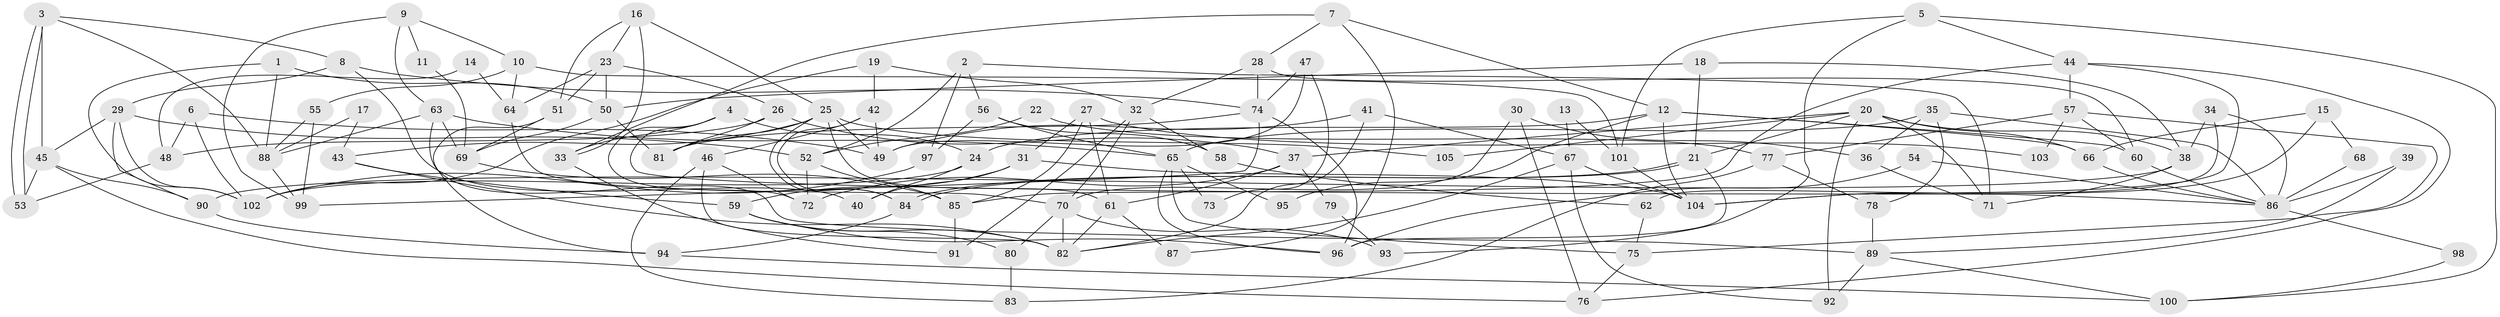 // coarse degree distribution, {3: 0.15625, 9: 0.0625, 8: 0.15625, 4: 0.0625, 13: 0.09375, 2: 0.15625, 15: 0.03125, 11: 0.0625, 5: 0.09375, 12: 0.03125, 6: 0.03125, 7: 0.0625}
// Generated by graph-tools (version 1.1) at 2025/18/03/04/25 18:18:54]
// undirected, 105 vertices, 210 edges
graph export_dot {
graph [start="1"]
  node [color=gray90,style=filled];
  1;
  2;
  3;
  4;
  5;
  6;
  7;
  8;
  9;
  10;
  11;
  12;
  13;
  14;
  15;
  16;
  17;
  18;
  19;
  20;
  21;
  22;
  23;
  24;
  25;
  26;
  27;
  28;
  29;
  30;
  31;
  32;
  33;
  34;
  35;
  36;
  37;
  38;
  39;
  40;
  41;
  42;
  43;
  44;
  45;
  46;
  47;
  48;
  49;
  50;
  51;
  52;
  53;
  54;
  55;
  56;
  57;
  58;
  59;
  60;
  61;
  62;
  63;
  64;
  65;
  66;
  67;
  68;
  69;
  70;
  71;
  72;
  73;
  74;
  75;
  76;
  77;
  78;
  79;
  80;
  81;
  82;
  83;
  84;
  85;
  86;
  87;
  88;
  89;
  90;
  91;
  92;
  93;
  94;
  95;
  96;
  97;
  98;
  99;
  100;
  101;
  102;
  103;
  104;
  105;
  1 -- 50;
  1 -- 88;
  1 -- 102;
  2 -- 52;
  2 -- 71;
  2 -- 56;
  2 -- 97;
  3 -- 53;
  3 -- 53;
  3 -- 88;
  3 -- 8;
  3 -- 45;
  4 -- 24;
  4 -- 86;
  4 -- 33;
  4 -- 72;
  5 -- 100;
  5 -- 44;
  5 -- 93;
  5 -- 101;
  6 -- 102;
  6 -- 49;
  6 -- 48;
  7 -- 33;
  7 -- 28;
  7 -- 12;
  7 -- 87;
  8 -- 40;
  8 -- 29;
  8 -- 74;
  9 -- 99;
  9 -- 63;
  9 -- 10;
  9 -- 11;
  10 -- 64;
  10 -- 55;
  10 -- 101;
  11 -- 69;
  12 -- 104;
  12 -- 24;
  12 -- 60;
  12 -- 66;
  12 -- 95;
  13 -- 67;
  13 -- 101;
  14 -- 48;
  14 -- 64;
  15 -- 104;
  15 -- 66;
  15 -- 68;
  16 -- 33;
  16 -- 23;
  16 -- 25;
  16 -- 51;
  17 -- 88;
  17 -- 43;
  18 -- 38;
  18 -- 50;
  18 -- 21;
  19 -- 102;
  19 -- 32;
  19 -- 42;
  20 -- 92;
  20 -- 21;
  20 -- 37;
  20 -- 38;
  20 -- 66;
  20 -- 71;
  20 -- 105;
  21 -- 84;
  21 -- 84;
  21 -- 96;
  22 -- 77;
  22 -- 52;
  23 -- 26;
  23 -- 51;
  23 -- 50;
  23 -- 64;
  24 -- 102;
  24 -- 40;
  25 -- 81;
  25 -- 43;
  25 -- 49;
  25 -- 61;
  25 -- 84;
  25 -- 105;
  26 -- 48;
  26 -- 37;
  26 -- 81;
  27 -- 85;
  27 -- 61;
  27 -- 31;
  27 -- 103;
  28 -- 32;
  28 -- 74;
  28 -- 60;
  29 -- 52;
  29 -- 45;
  29 -- 90;
  29 -- 102;
  30 -- 76;
  30 -- 36;
  30 -- 70;
  31 -- 104;
  31 -- 40;
  31 -- 59;
  32 -- 70;
  32 -- 58;
  32 -- 91;
  33 -- 91;
  34 -- 38;
  34 -- 86;
  34 -- 62;
  35 -- 65;
  35 -- 86;
  35 -- 36;
  35 -- 78;
  36 -- 71;
  37 -- 61;
  37 -- 72;
  37 -- 79;
  38 -- 90;
  38 -- 71;
  39 -- 89;
  39 -- 86;
  41 -- 82;
  41 -- 49;
  41 -- 67;
  42 -- 84;
  42 -- 46;
  42 -- 49;
  43 -- 59;
  43 -- 82;
  44 -- 57;
  44 -- 104;
  44 -- 76;
  44 -- 85;
  45 -- 53;
  45 -- 76;
  45 -- 90;
  46 -- 72;
  46 -- 82;
  46 -- 83;
  47 -- 49;
  47 -- 74;
  47 -- 73;
  48 -- 53;
  50 -- 81;
  50 -- 69;
  51 -- 94;
  51 -- 69;
  52 -- 85;
  52 -- 72;
  54 -- 86;
  54 -- 96;
  55 -- 99;
  55 -- 88;
  56 -- 97;
  56 -- 58;
  56 -- 65;
  57 -- 75;
  57 -- 60;
  57 -- 77;
  57 -- 103;
  58 -- 62;
  59 -- 82;
  59 -- 80;
  59 -- 96;
  60 -- 86;
  61 -- 82;
  61 -- 87;
  62 -- 75;
  63 -- 69;
  63 -- 65;
  63 -- 88;
  63 -- 89;
  64 -- 70;
  65 -- 96;
  65 -- 73;
  65 -- 75;
  65 -- 95;
  66 -- 86;
  67 -- 82;
  67 -- 92;
  67 -- 104;
  68 -- 86;
  69 -- 85;
  70 -- 82;
  70 -- 80;
  70 -- 93;
  74 -- 96;
  74 -- 81;
  74 -- 99;
  75 -- 76;
  77 -- 83;
  77 -- 78;
  78 -- 89;
  79 -- 93;
  80 -- 83;
  84 -- 94;
  85 -- 91;
  86 -- 98;
  88 -- 99;
  89 -- 92;
  89 -- 100;
  90 -- 94;
  94 -- 100;
  97 -- 102;
  98 -- 100;
  101 -- 104;
}
